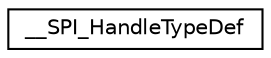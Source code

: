 digraph "Graphical Class Hierarchy"
{
 // LATEX_PDF_SIZE
  edge [fontname="Helvetica",fontsize="10",labelfontname="Helvetica",labelfontsize="10"];
  node [fontname="Helvetica",fontsize="10",shape=record];
  rankdir="LR";
  Node0 [label="__SPI_HandleTypeDef",height=0.2,width=0.4,color="black", fillcolor="white", style="filled",URL="$struct_____s_p_i___handle_type_def.html",tooltip="SPI handle Structure definition."];
}
